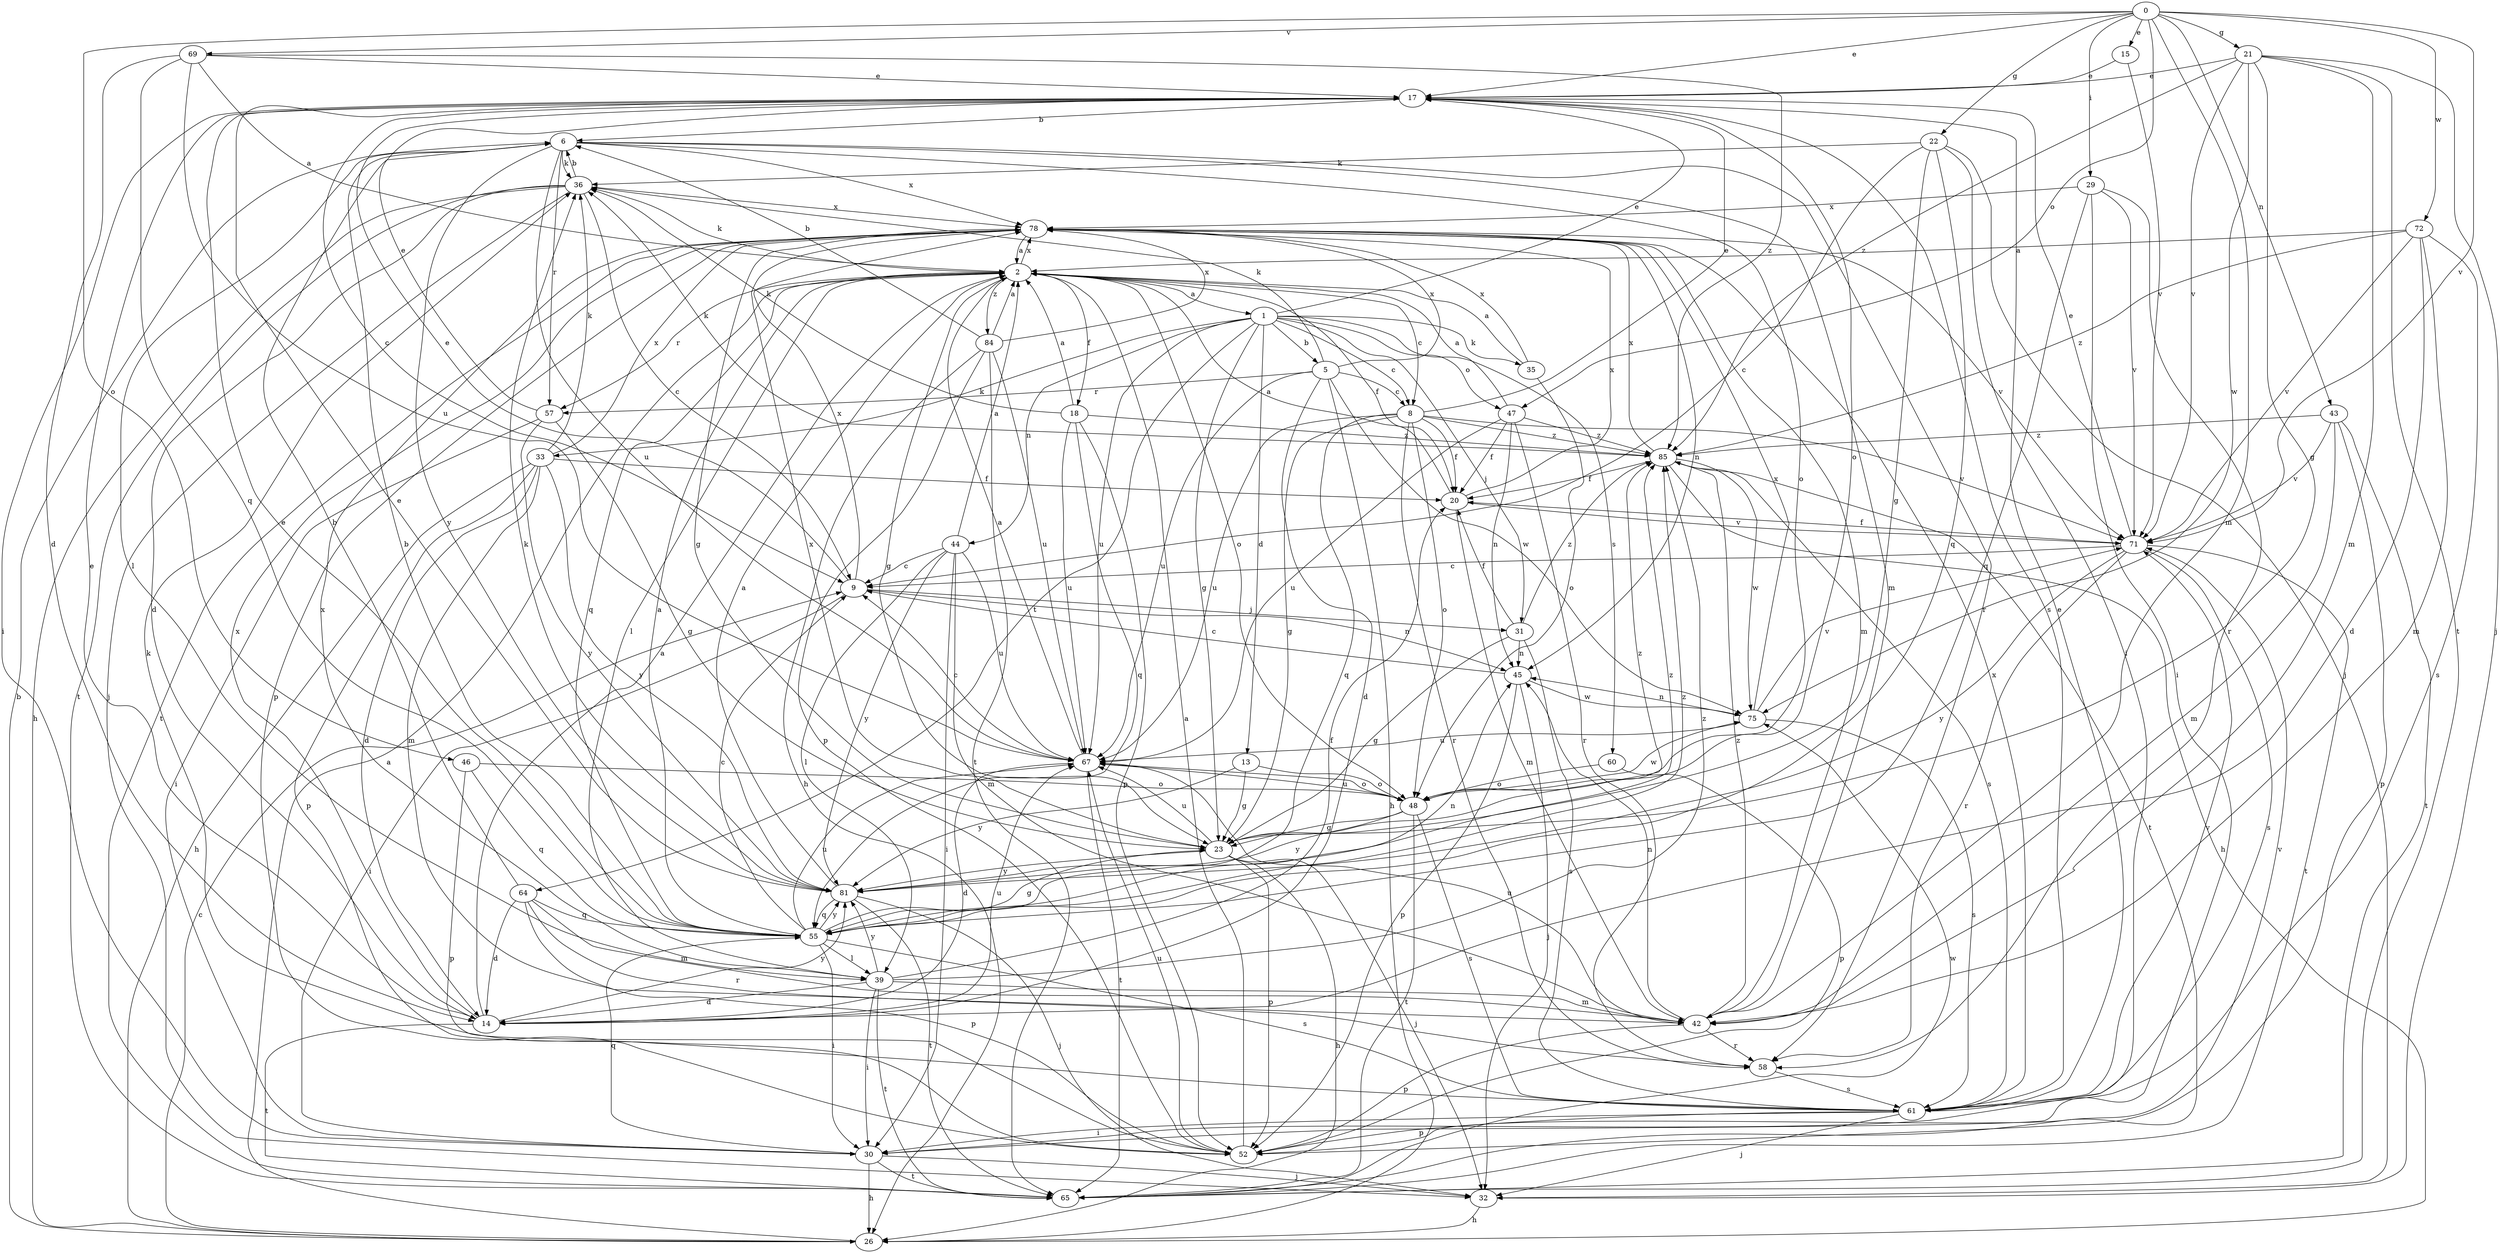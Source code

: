 strict digraph  {
0;
1;
2;
5;
6;
8;
9;
13;
14;
15;
17;
18;
20;
21;
22;
23;
26;
29;
30;
31;
32;
33;
35;
36;
39;
42;
43;
44;
45;
46;
47;
48;
52;
55;
57;
58;
60;
61;
64;
65;
67;
69;
71;
72;
75;
78;
81;
84;
85;
0 -> 15  [label=e];
0 -> 17  [label=e];
0 -> 21  [label=g];
0 -> 22  [label=g];
0 -> 29  [label=i];
0 -> 42  [label=m];
0 -> 43  [label=n];
0 -> 46  [label=o];
0 -> 47  [label=o];
0 -> 69  [label=v];
0 -> 71  [label=v];
0 -> 72  [label=w];
1 -> 5  [label=b];
1 -> 8  [label=c];
1 -> 13  [label=d];
1 -> 17  [label=e];
1 -> 23  [label=g];
1 -> 31  [label=j];
1 -> 33  [label=k];
1 -> 35  [label=k];
1 -> 44  [label=n];
1 -> 47  [label=o];
1 -> 60  [label=s];
1 -> 64  [label=t];
1 -> 67  [label=u];
2 -> 1  [label=a];
2 -> 8  [label=c];
2 -> 18  [label=f];
2 -> 20  [label=f];
2 -> 23  [label=g];
2 -> 36  [label=k];
2 -> 39  [label=l];
2 -> 48  [label=o];
2 -> 55  [label=q];
2 -> 57  [label=r];
2 -> 78  [label=x];
2 -> 84  [label=z];
5 -> 8  [label=c];
5 -> 14  [label=d];
5 -> 26  [label=h];
5 -> 36  [label=k];
5 -> 57  [label=r];
5 -> 67  [label=u];
5 -> 75  [label=w];
5 -> 78  [label=x];
6 -> 36  [label=k];
6 -> 39  [label=l];
6 -> 42  [label=m];
6 -> 48  [label=o];
6 -> 57  [label=r];
6 -> 58  [label=r];
6 -> 67  [label=u];
6 -> 78  [label=x];
6 -> 81  [label=y];
8 -> 17  [label=e];
8 -> 20  [label=f];
8 -> 23  [label=g];
8 -> 48  [label=o];
8 -> 55  [label=q];
8 -> 58  [label=r];
8 -> 67  [label=u];
8 -> 71  [label=v];
8 -> 85  [label=z];
9 -> 17  [label=e];
9 -> 30  [label=i];
9 -> 31  [label=j];
9 -> 45  [label=n];
9 -> 78  [label=x];
13 -> 23  [label=g];
13 -> 48  [label=o];
13 -> 81  [label=y];
14 -> 2  [label=a];
14 -> 17  [label=e];
14 -> 65  [label=t];
14 -> 67  [label=u];
14 -> 78  [label=x];
14 -> 81  [label=y];
15 -> 17  [label=e];
15 -> 71  [label=v];
17 -> 6  [label=b];
17 -> 9  [label=c];
17 -> 30  [label=i];
17 -> 48  [label=o];
17 -> 61  [label=s];
18 -> 2  [label=a];
18 -> 36  [label=k];
18 -> 52  [label=p];
18 -> 55  [label=q];
18 -> 67  [label=u];
18 -> 85  [label=z];
20 -> 2  [label=a];
20 -> 42  [label=m];
20 -> 71  [label=v];
20 -> 78  [label=x];
21 -> 17  [label=e];
21 -> 23  [label=g];
21 -> 32  [label=j];
21 -> 42  [label=m];
21 -> 65  [label=t];
21 -> 71  [label=v];
21 -> 75  [label=w];
21 -> 85  [label=z];
22 -> 9  [label=c];
22 -> 23  [label=g];
22 -> 30  [label=i];
22 -> 32  [label=j];
22 -> 36  [label=k];
22 -> 55  [label=q];
23 -> 26  [label=h];
23 -> 32  [label=j];
23 -> 52  [label=p];
23 -> 67  [label=u];
23 -> 78  [label=x];
23 -> 81  [label=y];
23 -> 85  [label=z];
26 -> 2  [label=a];
26 -> 6  [label=b];
26 -> 9  [label=c];
29 -> 30  [label=i];
29 -> 55  [label=q];
29 -> 58  [label=r];
29 -> 71  [label=v];
29 -> 78  [label=x];
30 -> 26  [label=h];
30 -> 32  [label=j];
30 -> 55  [label=q];
30 -> 65  [label=t];
31 -> 20  [label=f];
31 -> 23  [label=g];
31 -> 45  [label=n];
31 -> 61  [label=s];
31 -> 85  [label=z];
32 -> 26  [label=h];
33 -> 14  [label=d];
33 -> 20  [label=f];
33 -> 26  [label=h];
33 -> 36  [label=k];
33 -> 42  [label=m];
33 -> 52  [label=p];
33 -> 78  [label=x];
33 -> 81  [label=y];
35 -> 2  [label=a];
35 -> 48  [label=o];
35 -> 78  [label=x];
36 -> 6  [label=b];
36 -> 9  [label=c];
36 -> 14  [label=d];
36 -> 26  [label=h];
36 -> 32  [label=j];
36 -> 65  [label=t];
36 -> 78  [label=x];
39 -> 14  [label=d];
39 -> 20  [label=f];
39 -> 30  [label=i];
39 -> 42  [label=m];
39 -> 65  [label=t];
39 -> 78  [label=x];
39 -> 81  [label=y];
39 -> 85  [label=z];
42 -> 45  [label=n];
42 -> 52  [label=p];
42 -> 58  [label=r];
42 -> 67  [label=u];
42 -> 85  [label=z];
43 -> 42  [label=m];
43 -> 52  [label=p];
43 -> 65  [label=t];
43 -> 71  [label=v];
43 -> 85  [label=z];
44 -> 2  [label=a];
44 -> 9  [label=c];
44 -> 30  [label=i];
44 -> 39  [label=l];
44 -> 42  [label=m];
44 -> 67  [label=u];
44 -> 81  [label=y];
45 -> 9  [label=c];
45 -> 32  [label=j];
45 -> 52  [label=p];
45 -> 75  [label=w];
46 -> 48  [label=o];
46 -> 52  [label=p];
46 -> 55  [label=q];
47 -> 2  [label=a];
47 -> 20  [label=f];
47 -> 45  [label=n];
47 -> 58  [label=r];
47 -> 67  [label=u];
47 -> 85  [label=z];
48 -> 23  [label=g];
48 -> 61  [label=s];
48 -> 65  [label=t];
48 -> 67  [label=u];
48 -> 75  [label=w];
48 -> 81  [label=y];
52 -> 2  [label=a];
52 -> 67  [label=u];
52 -> 71  [label=v];
55 -> 2  [label=a];
55 -> 6  [label=b];
55 -> 9  [label=c];
55 -> 17  [label=e];
55 -> 23  [label=g];
55 -> 30  [label=i];
55 -> 39  [label=l];
55 -> 45  [label=n];
55 -> 61  [label=s];
55 -> 67  [label=u];
55 -> 81  [label=y];
55 -> 85  [label=z];
57 -> 17  [label=e];
57 -> 23  [label=g];
57 -> 30  [label=i];
57 -> 81  [label=y];
58 -> 61  [label=s];
60 -> 48  [label=o];
60 -> 52  [label=p];
61 -> 17  [label=e];
61 -> 30  [label=i];
61 -> 32  [label=j];
61 -> 36  [label=k];
61 -> 52  [label=p];
61 -> 71  [label=v];
61 -> 78  [label=x];
64 -> 6  [label=b];
64 -> 14  [label=d];
64 -> 42  [label=m];
64 -> 52  [label=p];
64 -> 55  [label=q];
64 -> 58  [label=r];
65 -> 75  [label=w];
67 -> 2  [label=a];
67 -> 9  [label=c];
67 -> 14  [label=d];
67 -> 48  [label=o];
67 -> 65  [label=t];
69 -> 2  [label=a];
69 -> 14  [label=d];
69 -> 17  [label=e];
69 -> 55  [label=q];
69 -> 67  [label=u];
69 -> 85  [label=z];
71 -> 9  [label=c];
71 -> 17  [label=e];
71 -> 20  [label=f];
71 -> 58  [label=r];
71 -> 61  [label=s];
71 -> 65  [label=t];
71 -> 81  [label=y];
72 -> 2  [label=a];
72 -> 14  [label=d];
72 -> 42  [label=m];
72 -> 61  [label=s];
72 -> 71  [label=v];
72 -> 85  [label=z];
75 -> 45  [label=n];
75 -> 61  [label=s];
75 -> 67  [label=u];
75 -> 71  [label=v];
75 -> 78  [label=x];
78 -> 2  [label=a];
78 -> 23  [label=g];
78 -> 42  [label=m];
78 -> 45  [label=n];
78 -> 52  [label=p];
78 -> 65  [label=t];
78 -> 71  [label=v];
81 -> 2  [label=a];
81 -> 17  [label=e];
81 -> 32  [label=j];
81 -> 36  [label=k];
81 -> 55  [label=q];
81 -> 65  [label=t];
81 -> 85  [label=z];
84 -> 2  [label=a];
84 -> 6  [label=b];
84 -> 26  [label=h];
84 -> 52  [label=p];
84 -> 65  [label=t];
84 -> 67  [label=u];
84 -> 78  [label=x];
85 -> 20  [label=f];
85 -> 26  [label=h];
85 -> 36  [label=k];
85 -> 61  [label=s];
85 -> 65  [label=t];
85 -> 75  [label=w];
85 -> 78  [label=x];
}
